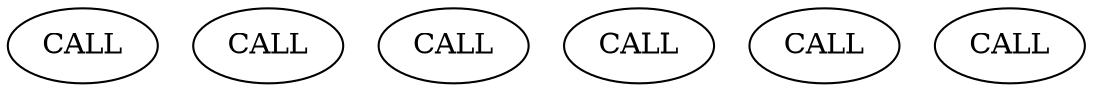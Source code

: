 digraph {
  30064771126[label=CALL ARGUMENT_INDEX="-1" CODE="pthread_mutex_unlock(&work_mutex)" COLUMN_NUMBER="9" DISPATCH_TYPE="STATIC_DISPATCH" LINE_NUMBER="76" METHOD_FULL_NAME="pthread_mutex_unlock" NAME="pthread_mutex_unlock" ORDER="3" SIGNATURE="" TYPE_FULL_NAME="ANY"]
  30064771093[label=CALL ARGUMENT_INDEX="-1" CODE="pthread_mutex_unlock(&work_mutex)" COLUMN_NUMBER="9" DISPATCH_TYPE="STATIC_DISPATCH" LINE_NUMBER="38" METHOD_FULL_NAME="pthread_mutex_unlock" NAME="pthread_mutex_unlock" ORDER="2" SIGNATURE="" TYPE_FULL_NAME="ANY"]
  30064771141[label=CALL ARGUMENT_INDEX="-1" CODE="pthread_mutex_unlock(&work_mutex)" COLUMN_NUMBER="5" DISPATCH_TYPE="STATIC_DISPATCH" LINE_NUMBER="89" METHOD_FULL_NAME="pthread_mutex_unlock" NAME="pthread_mutex_unlock" ORDER="6" SIGNATURE="" TYPE_FULL_NAME="ANY"]
  30064771133[label=CALL ARGUMENT_INDEX="-1" CODE="pthread_mutex_unlock(&work_mutex)" COLUMN_NUMBER="13" DISPATCH_TYPE="STATIC_DISPATCH" LINE_NUMBER="81" METHOD_FULL_NAME="pthread_mutex_unlock" NAME="pthread_mutex_unlock" ORDER="1" SIGNATURE="" TYPE_FULL_NAME="ANY"]
  30064771102[label=CALL ARGUMENT_INDEX="-1" CODE="pthread_mutex_unlock(&work_mutex)" COLUMN_NUMBER="5" DISPATCH_TYPE="STATIC_DISPATCH" LINE_NUMBER="54" METHOD_FULL_NAME="pthread_mutex_unlock" NAME="pthread_mutex_unlock" ORDER="11" SIGNATURE="" TYPE_FULL_NAME="ANY"]
  30064771099[label=CALL ARGUMENT_INDEX="-1" CODE="pthread_mutex_unlock(&work_mutex)" COLUMN_NUMBER="17" DISPATCH_TYPE="STATIC_DISPATCH" LINE_NUMBER="44" METHOD_FULL_NAME="pthread_mutex_unlock" NAME="pthread_mutex_unlock" ORDER="1" SIGNATURE="" TYPE_FULL_NAME="ANY"]
}